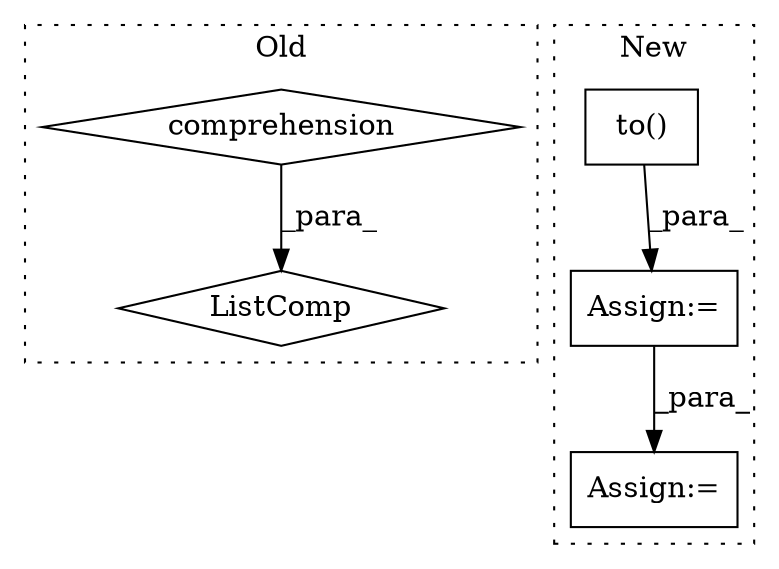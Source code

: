 digraph G {
subgraph cluster0 {
1 [label="ListComp" a="106" s="2081" l="33" shape="diamond"];
3 [label="comprehension" a="45" s="2084" l="3" shape="diamond"];
label = "Old";
style="dotted";
}
subgraph cluster1 {
2 [label="to()" a="75" s="2584,2652" l="57,1" shape="box"];
4 [label="Assign:=" a="68" s="2701" l="3" shape="box"];
5 [label="Assign:=" a="68" s="2581" l="3" shape="box"];
label = "New";
style="dotted";
}
2 -> 5 [label="_para_"];
3 -> 1 [label="_para_"];
5 -> 4 [label="_para_"];
}